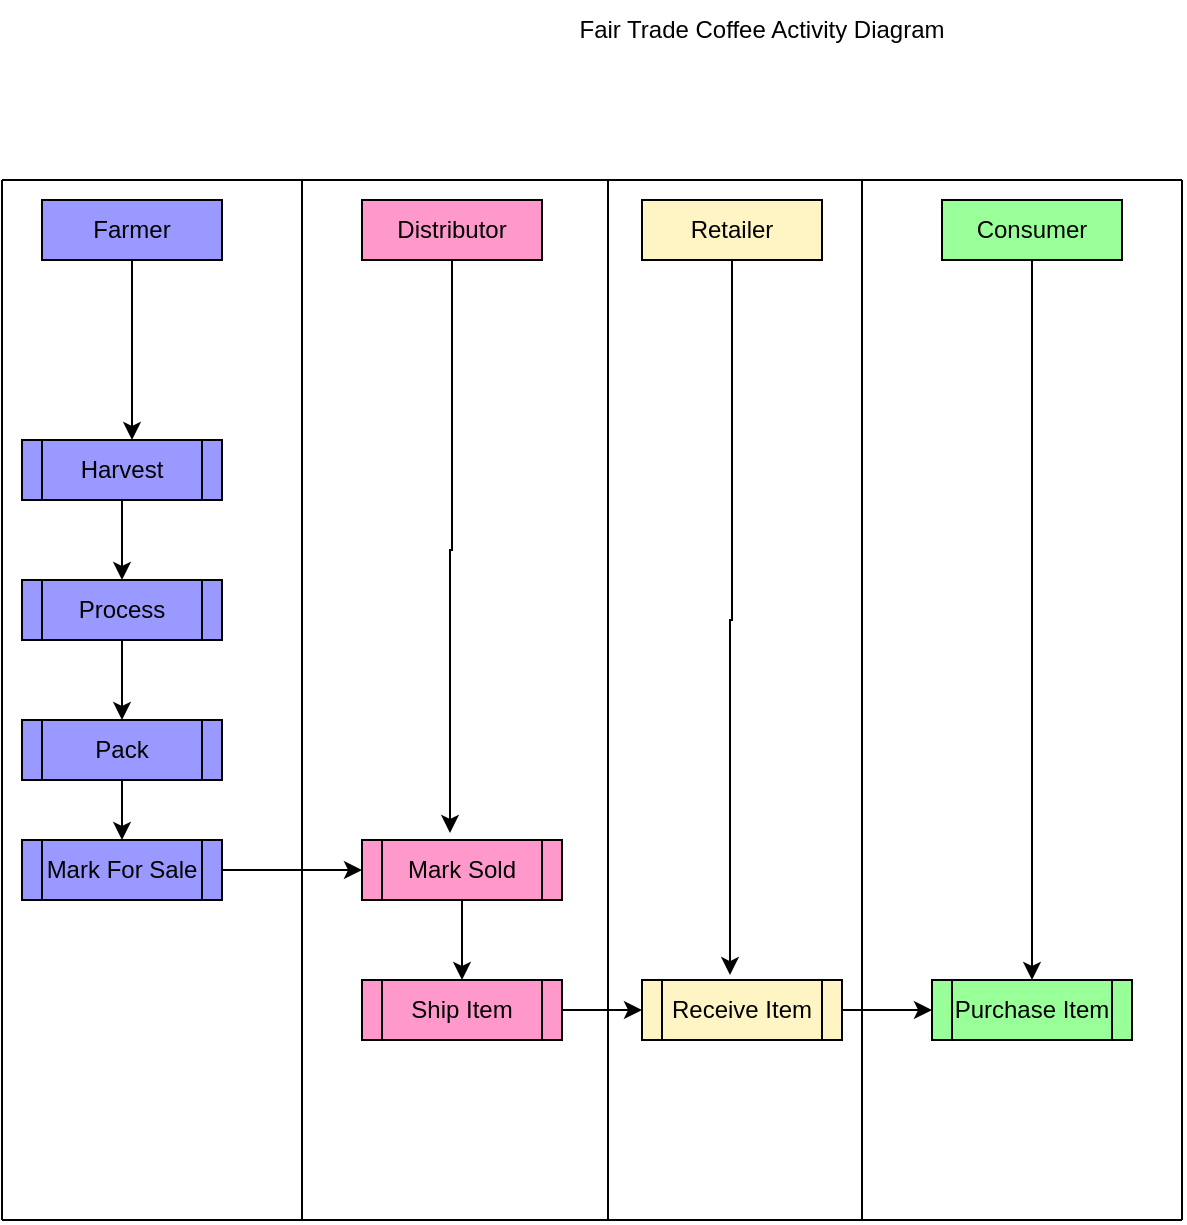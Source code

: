 <mxfile version="17.4.5" type="device"><diagram id="B-W3FRHC-cxr3Ab--M2d" name="Page-1"><mxGraphModel dx="1128" dy="1702" grid="1" gridSize="10" guides="1" tooltips="1" connect="1" arrows="1" fold="1" page="1" pageScale="1" pageWidth="850" pageHeight="1100" math="0" shadow="0"><root><mxCell id="0"/><mxCell id="1" parent="0"/><mxCell id="MIyo29mVPJnX6xhKbjmK-6" style="edgeStyle=orthogonalEdgeStyle;rounded=0;orthogonalLoop=1;jettySize=auto;html=1;" edge="1" parent="1" source="MIyo29mVPJnX6xhKbjmK-1"><mxGeometry relative="1" as="geometry"><mxPoint x="75" y="170" as="targetPoint"/></mxGeometry></mxCell><mxCell id="MIyo29mVPJnX6xhKbjmK-1" value="Farmer" style="rounded=0;whiteSpace=wrap;html=1;fillColor=#9999FF;" vertex="1" parent="1"><mxGeometry x="30" y="50" width="90" height="30" as="geometry"/></mxCell><mxCell id="MIyo29mVPJnX6xhKbjmK-34" style="edgeStyle=orthogonalEdgeStyle;rounded=0;orthogonalLoop=1;jettySize=auto;html=1;exitX=0.5;exitY=1;exitDx=0;exitDy=0;entryX=0.44;entryY=-0.117;entryDx=0;entryDy=0;entryPerimeter=0;" edge="1" parent="1" source="MIyo29mVPJnX6xhKbjmK-2" target="MIyo29mVPJnX6xhKbjmK-24"><mxGeometry relative="1" as="geometry"/></mxCell><mxCell id="MIyo29mVPJnX6xhKbjmK-2" value="Distributor" style="rounded=0;whiteSpace=wrap;html=1;fillColor=#FF99CC;" vertex="1" parent="1"><mxGeometry x="190" y="50" width="90" height="30" as="geometry"/></mxCell><mxCell id="MIyo29mVPJnX6xhKbjmK-35" style="edgeStyle=orthogonalEdgeStyle;rounded=0;orthogonalLoop=1;jettySize=auto;html=1;exitX=0.5;exitY=1;exitDx=0;exitDy=0;entryX=0.44;entryY=-0.083;entryDx=0;entryDy=0;entryPerimeter=0;" edge="1" parent="1" source="MIyo29mVPJnX6xhKbjmK-4" target="MIyo29mVPJnX6xhKbjmK-28"><mxGeometry relative="1" as="geometry"/></mxCell><mxCell id="MIyo29mVPJnX6xhKbjmK-4" value="Retailer" style="rounded=0;whiteSpace=wrap;html=1;fillColor=#FFF4C3;" vertex="1" parent="1"><mxGeometry x="330" y="50" width="90" height="30" as="geometry"/></mxCell><mxCell id="MIyo29mVPJnX6xhKbjmK-36" style="edgeStyle=orthogonalEdgeStyle;rounded=0;orthogonalLoop=1;jettySize=auto;html=1;exitX=0.5;exitY=1;exitDx=0;exitDy=0;entryX=0.5;entryY=0;entryDx=0;entryDy=0;" edge="1" parent="1" source="MIyo29mVPJnX6xhKbjmK-5" target="MIyo29mVPJnX6xhKbjmK-30"><mxGeometry relative="1" as="geometry"/></mxCell><mxCell id="MIyo29mVPJnX6xhKbjmK-5" value="Consumer" style="rounded=0;whiteSpace=wrap;html=1;fillColor=#99FF99;" vertex="1" parent="1"><mxGeometry x="480" y="50" width="90" height="30" as="geometry"/></mxCell><mxCell id="MIyo29mVPJnX6xhKbjmK-9" style="edgeStyle=orthogonalEdgeStyle;rounded=0;orthogonalLoop=1;jettySize=auto;html=1;entryX=0.5;entryY=0;entryDx=0;entryDy=0;" edge="1" parent="1" source="MIyo29mVPJnX6xhKbjmK-7" target="MIyo29mVPJnX6xhKbjmK-8"><mxGeometry relative="1" as="geometry"/></mxCell><mxCell id="MIyo29mVPJnX6xhKbjmK-7" value="Harvest" style="shape=process;whiteSpace=wrap;html=1;backgroundOutline=1;fillColor=#9999FF;" vertex="1" parent="1"><mxGeometry x="20" y="170" width="100" height="30" as="geometry"/></mxCell><mxCell id="MIyo29mVPJnX6xhKbjmK-12" style="edgeStyle=orthogonalEdgeStyle;rounded=0;orthogonalLoop=1;jettySize=auto;html=1;exitX=0.5;exitY=1;exitDx=0;exitDy=0;" edge="1" parent="1" source="MIyo29mVPJnX6xhKbjmK-8" target="MIyo29mVPJnX6xhKbjmK-10"><mxGeometry relative="1" as="geometry"/></mxCell><mxCell id="MIyo29mVPJnX6xhKbjmK-8" value="Process" style="shape=process;whiteSpace=wrap;html=1;backgroundOutline=1;fillColor=#9999FF;" vertex="1" parent="1"><mxGeometry x="20" y="240" width="100" height="30" as="geometry"/></mxCell><mxCell id="MIyo29mVPJnX6xhKbjmK-13" style="edgeStyle=orthogonalEdgeStyle;rounded=0;orthogonalLoop=1;jettySize=auto;html=1;exitX=0.5;exitY=1;exitDx=0;exitDy=0;entryX=0.5;entryY=0;entryDx=0;entryDy=0;" edge="1" parent="1" source="MIyo29mVPJnX6xhKbjmK-10" target="MIyo29mVPJnX6xhKbjmK-11"><mxGeometry relative="1" as="geometry"/></mxCell><mxCell id="MIyo29mVPJnX6xhKbjmK-10" value="Pack&lt;span style=&quot;color: rgba(0 , 0 , 0 , 0) ; font-family: monospace ; font-size: 0px&quot;&gt;%3CmxGraphModel%3E%3Croot%3E%3CmxCell%20id%3D%220%22%2F%3E%3CmxCell%20id%3D%221%22%20parent%3D%220%22%2F%3E%3CmxCell%20id%3D%222%22%20value%3D%22Process%22%20style%3D%22shape%3Dprocess%3BwhiteSpace%3Dwrap%3Bhtml%3D1%3BbackgroundOutline%3D1%3B%22%20vertex%3D%221%22%20parent%3D%221%22%3E%3CmxGeometry%20x%3D%2220%22%20y%3D%22240%22%20width%3D%22100%22%20height%3D%2230%22%20as%3D%22geometry%22%2F%3E%3C%2FmxCell%3E%3C%2Froot%3E%3C%2FmxGraphModel%3E&lt;/span&gt;" style="shape=process;whiteSpace=wrap;html=1;backgroundOutline=1;fillColor=#9999FF;" vertex="1" parent="1"><mxGeometry x="20" y="310" width="100" height="30" as="geometry"/></mxCell><mxCell id="MIyo29mVPJnX6xhKbjmK-25" style="edgeStyle=orthogonalEdgeStyle;rounded=0;orthogonalLoop=1;jettySize=auto;html=1;exitX=1;exitY=0.5;exitDx=0;exitDy=0;" edge="1" parent="1" source="MIyo29mVPJnX6xhKbjmK-11" target="MIyo29mVPJnX6xhKbjmK-24"><mxGeometry relative="1" as="geometry"/></mxCell><mxCell id="MIyo29mVPJnX6xhKbjmK-11" value="Mark For Sale" style="shape=process;whiteSpace=wrap;html=1;backgroundOutline=1;fillColor=#9999FF;" vertex="1" parent="1"><mxGeometry x="20" y="370" width="100" height="30" as="geometry"/></mxCell><mxCell id="MIyo29mVPJnX6xhKbjmK-15" value="" style="endArrow=none;html=1;rounded=0;" edge="1" parent="1"><mxGeometry width="50" height="50" relative="1" as="geometry"><mxPoint x="160" y="560" as="sourcePoint"/><mxPoint x="160" y="40" as="targetPoint"/></mxGeometry></mxCell><mxCell id="MIyo29mVPJnX6xhKbjmK-16" value="" style="endArrow=none;html=1;rounded=0;" edge="1" parent="1"><mxGeometry width="50" height="50" relative="1" as="geometry"><mxPoint x="313" y="560" as="sourcePoint"/><mxPoint x="313" y="40" as="targetPoint"/></mxGeometry></mxCell><mxCell id="MIyo29mVPJnX6xhKbjmK-19" value="" style="endArrow=none;html=1;rounded=0;" edge="1" parent="1"><mxGeometry width="50" height="50" relative="1" as="geometry"><mxPoint x="440" y="560" as="sourcePoint"/><mxPoint x="440" y="40" as="targetPoint"/></mxGeometry></mxCell><mxCell id="MIyo29mVPJnX6xhKbjmK-20" value="" style="endArrow=none;html=1;rounded=0;" edge="1" parent="1"><mxGeometry width="50" height="50" relative="1" as="geometry"><mxPoint x="600" y="560" as="sourcePoint"/><mxPoint x="600" y="40" as="targetPoint"/></mxGeometry></mxCell><mxCell id="MIyo29mVPJnX6xhKbjmK-21" value="" style="endArrow=none;html=1;rounded=0;" edge="1" parent="1"><mxGeometry width="50" height="50" relative="1" as="geometry"><mxPoint x="600" y="40" as="sourcePoint"/><mxPoint x="10" y="40" as="targetPoint"/></mxGeometry></mxCell><mxCell id="MIyo29mVPJnX6xhKbjmK-22" value="" style="endArrow=none;html=1;rounded=0;" edge="1" parent="1"><mxGeometry width="50" height="50" relative="1" as="geometry"><mxPoint x="600" y="560" as="sourcePoint"/><mxPoint x="10" y="560" as="targetPoint"/></mxGeometry></mxCell><mxCell id="MIyo29mVPJnX6xhKbjmK-23" value="" style="endArrow=none;html=1;rounded=0;" edge="1" parent="1"><mxGeometry width="50" height="50" relative="1" as="geometry"><mxPoint x="10" y="560" as="sourcePoint"/><mxPoint x="10" y="40" as="targetPoint"/></mxGeometry></mxCell><mxCell id="MIyo29mVPJnX6xhKbjmK-27" style="edgeStyle=orthogonalEdgeStyle;rounded=0;orthogonalLoop=1;jettySize=auto;html=1;exitX=0.5;exitY=1;exitDx=0;exitDy=0;entryX=0.5;entryY=0;entryDx=0;entryDy=0;" edge="1" parent="1" source="MIyo29mVPJnX6xhKbjmK-24" target="MIyo29mVPJnX6xhKbjmK-26"><mxGeometry relative="1" as="geometry"/></mxCell><mxCell id="MIyo29mVPJnX6xhKbjmK-24" value="Mark Sold" style="shape=process;whiteSpace=wrap;html=1;backgroundOutline=1;fillColor=#FF99CC;" vertex="1" parent="1"><mxGeometry x="190" y="370" width="100" height="30" as="geometry"/></mxCell><mxCell id="MIyo29mVPJnX6xhKbjmK-29" style="edgeStyle=orthogonalEdgeStyle;rounded=0;orthogonalLoop=1;jettySize=auto;html=1;exitX=1;exitY=0.5;exitDx=0;exitDy=0;" edge="1" parent="1" source="MIyo29mVPJnX6xhKbjmK-26" target="MIyo29mVPJnX6xhKbjmK-28"><mxGeometry relative="1" as="geometry"/></mxCell><mxCell id="MIyo29mVPJnX6xhKbjmK-26" value="Ship Item" style="shape=process;whiteSpace=wrap;html=1;backgroundOutline=1;fillColor=#FF99CC;" vertex="1" parent="1"><mxGeometry x="190" y="440" width="100" height="30" as="geometry"/></mxCell><mxCell id="MIyo29mVPJnX6xhKbjmK-31" style="edgeStyle=orthogonalEdgeStyle;rounded=0;orthogonalLoop=1;jettySize=auto;html=1;exitX=1;exitY=0.5;exitDx=0;exitDy=0;" edge="1" parent="1" source="MIyo29mVPJnX6xhKbjmK-28" target="MIyo29mVPJnX6xhKbjmK-30"><mxGeometry relative="1" as="geometry"/></mxCell><mxCell id="MIyo29mVPJnX6xhKbjmK-28" value="Receive Item" style="shape=process;whiteSpace=wrap;html=1;backgroundOutline=1;fillColor=#FFF4C3;" vertex="1" parent="1"><mxGeometry x="330" y="440" width="100" height="30" as="geometry"/></mxCell><mxCell id="MIyo29mVPJnX6xhKbjmK-30" value="Purchase Item" style="shape=process;whiteSpace=wrap;html=1;backgroundOutline=1;fillColor=#99FF99;" vertex="1" parent="1"><mxGeometry x="475" y="440" width="100" height="30" as="geometry"/></mxCell><mxCell id="MIyo29mVPJnX6xhKbjmK-37" value="Fair Trade Coffee Activity Diagram" style="text;html=1;strokeColor=none;fillColor=none;align=center;verticalAlign=middle;whiteSpace=wrap;rounded=0;" vertex="1" parent="1"><mxGeometry x="190" y="-50" width="400" height="30" as="geometry"/></mxCell></root></mxGraphModel></diagram></mxfile>